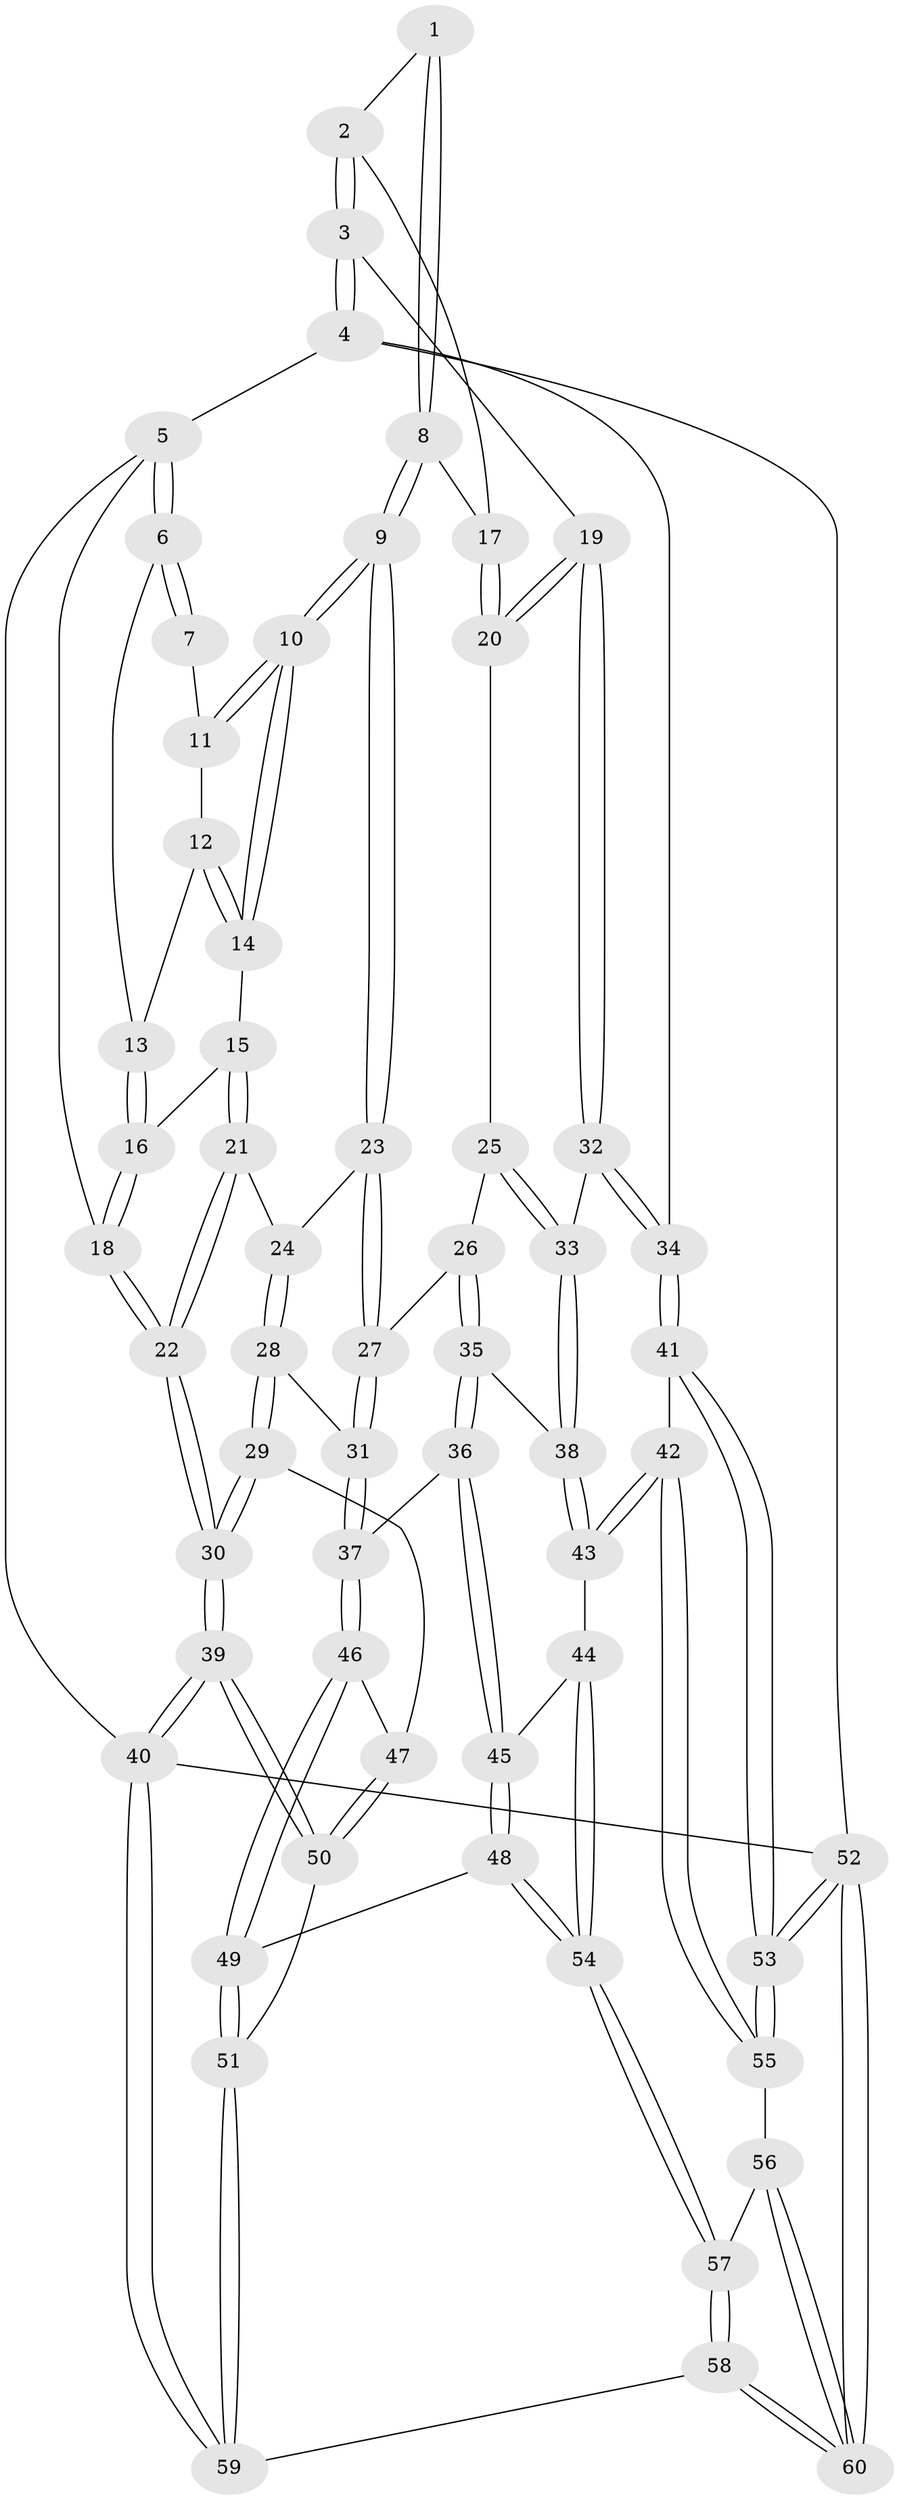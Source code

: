 // Generated by graph-tools (version 1.1) at 2025/17/03/09/25 04:17:20]
// undirected, 60 vertices, 147 edges
graph export_dot {
graph [start="1"]
  node [color=gray90,style=filled];
  1 [pos="+0.32196593968190773+0"];
  2 [pos="+0.552038889286267+0"];
  3 [pos="+1+0"];
  4 [pos="+1+0"];
  5 [pos="+0+0"];
  6 [pos="+0+0"];
  7 [pos="+0.1503555398975344+0"];
  8 [pos="+0.27937303579576883+0.17717727877972003"];
  9 [pos="+0.26245227696697976+0.20858292648174925"];
  10 [pos="+0.18967110103971993+0.14625728395936463"];
  11 [pos="+0.15934410080242795+0"];
  12 [pos="+0.08749485322624492+0.040603594115875316"];
  13 [pos="+0.07763739186274496+0.03328810866588062"];
  14 [pos="+0.14775961696163792+0.13298261651229965"];
  15 [pos="+0.020783854340783933+0.12776007326307437"];
  16 [pos="+0+0.1169656944410745"];
  17 [pos="+0.5203933325202081+0"];
  18 [pos="+0+0.08290480817202103"];
  19 [pos="+0.6537473171218738+0.27162775372474746"];
  20 [pos="+0.6127489549493235+0.26465288653950664"];
  21 [pos="+0.08080604729397955+0.3101482549237696"];
  22 [pos="+0+0.33681011111411746"];
  23 [pos="+0.26706327228058824+0.2360103585067096"];
  24 [pos="+0.14707722841195134+0.3135996233074086"];
  25 [pos="+0.5417741589322829+0.2939107740061003"];
  26 [pos="+0.4860750146628621+0.30873856441786585"];
  27 [pos="+0.30219688324258687+0.2628979795183767"];
  28 [pos="+0.11951341693223912+0.52854346181988"];
  29 [pos="+0.06363742546268686+0.5657865252179543"];
  30 [pos="+0+0.5611236712512956"];
  31 [pos="+0.28950966829650604+0.5477278664455227"];
  32 [pos="+0.7113588549485568+0.31390512618492555"];
  33 [pos="+0.5758030105641866+0.544668020941941"];
  34 [pos="+0.94309791449948+0.4437944906792125"];
  35 [pos="+0.44642450103700443+0.5222423639712308"];
  36 [pos="+0.4066551495012026+0.5580145860946778"];
  37 [pos="+0.3101514257973624+0.5672065949863732"];
  38 [pos="+0.5743321734970946+0.5519420079209786"];
  39 [pos="+0+1"];
  40 [pos="+0+1"];
  41 [pos="+0.9453727088296566+0.47300593586014467"];
  42 [pos="+0.7684319496656447+0.6531856814110838"];
  43 [pos="+0.6694854630723833+0.6574134360704685"];
  44 [pos="+0.5589093904609203+0.7249698857851632"];
  45 [pos="+0.4602090683103397+0.649766596432422"];
  46 [pos="+0.2937723370894771+0.6554102148437456"];
  47 [pos="+0.11507735237748652+0.6669295145406366"];
  48 [pos="+0.31528995594602166+0.7809421653833568"];
  49 [pos="+0.3025121984495522+0.7813614435763483"];
  50 [pos="+0.13017613535462919+0.7582610141777006"];
  51 [pos="+0.272939010818742+0.8121492616354946"];
  52 [pos="+1+1"];
  53 [pos="+1+1"];
  54 [pos="+0.5140884632109489+0.8150865299038155"];
  55 [pos="+0.7918608929853421+0.846417775600241"];
  56 [pos="+0.6503674233739098+0.9340519193091968"];
  57 [pos="+0.5144563485286742+0.8165350584059411"];
  58 [pos="+0.3591452819346074+1"];
  59 [pos="+0.2391278481345408+1"];
  60 [pos="+0.5898726634601985+1"];
  1 -- 2;
  1 -- 8;
  1 -- 8;
  2 -- 3;
  2 -- 3;
  2 -- 17;
  3 -- 4;
  3 -- 4;
  3 -- 19;
  4 -- 5;
  4 -- 34;
  4 -- 52;
  5 -- 6;
  5 -- 6;
  5 -- 18;
  5 -- 40;
  6 -- 7;
  6 -- 7;
  6 -- 13;
  7 -- 11;
  8 -- 9;
  8 -- 9;
  8 -- 17;
  9 -- 10;
  9 -- 10;
  9 -- 23;
  9 -- 23;
  10 -- 11;
  10 -- 11;
  10 -- 14;
  10 -- 14;
  11 -- 12;
  12 -- 13;
  12 -- 14;
  12 -- 14;
  13 -- 16;
  13 -- 16;
  14 -- 15;
  15 -- 16;
  15 -- 21;
  15 -- 21;
  16 -- 18;
  16 -- 18;
  17 -- 20;
  17 -- 20;
  18 -- 22;
  18 -- 22;
  19 -- 20;
  19 -- 20;
  19 -- 32;
  19 -- 32;
  20 -- 25;
  21 -- 22;
  21 -- 22;
  21 -- 24;
  22 -- 30;
  22 -- 30;
  23 -- 24;
  23 -- 27;
  23 -- 27;
  24 -- 28;
  24 -- 28;
  25 -- 26;
  25 -- 33;
  25 -- 33;
  26 -- 27;
  26 -- 35;
  26 -- 35;
  27 -- 31;
  27 -- 31;
  28 -- 29;
  28 -- 29;
  28 -- 31;
  29 -- 30;
  29 -- 30;
  29 -- 47;
  30 -- 39;
  30 -- 39;
  31 -- 37;
  31 -- 37;
  32 -- 33;
  32 -- 34;
  32 -- 34;
  33 -- 38;
  33 -- 38;
  34 -- 41;
  34 -- 41;
  35 -- 36;
  35 -- 36;
  35 -- 38;
  36 -- 37;
  36 -- 45;
  36 -- 45;
  37 -- 46;
  37 -- 46;
  38 -- 43;
  38 -- 43;
  39 -- 40;
  39 -- 40;
  39 -- 50;
  39 -- 50;
  40 -- 59;
  40 -- 59;
  40 -- 52;
  41 -- 42;
  41 -- 53;
  41 -- 53;
  42 -- 43;
  42 -- 43;
  42 -- 55;
  42 -- 55;
  43 -- 44;
  44 -- 45;
  44 -- 54;
  44 -- 54;
  45 -- 48;
  45 -- 48;
  46 -- 47;
  46 -- 49;
  46 -- 49;
  47 -- 50;
  47 -- 50;
  48 -- 49;
  48 -- 54;
  48 -- 54;
  49 -- 51;
  49 -- 51;
  50 -- 51;
  51 -- 59;
  51 -- 59;
  52 -- 53;
  52 -- 53;
  52 -- 60;
  52 -- 60;
  53 -- 55;
  53 -- 55;
  54 -- 57;
  54 -- 57;
  55 -- 56;
  56 -- 57;
  56 -- 60;
  56 -- 60;
  57 -- 58;
  57 -- 58;
  58 -- 59;
  58 -- 60;
  58 -- 60;
}
